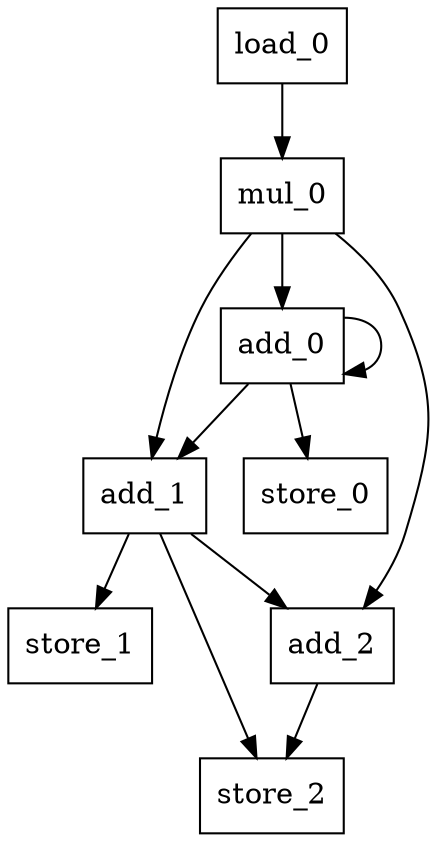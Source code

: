 digraph G{
	add_0[label="add_0";shape=rectangle];
	add_1[label="add_1";shape=rectangle];
	add_2[label="add_2";shape=rectangle];
	mul_0[label="mul_0";shape=rectangle];
	load_0[label="load_0";shape=rectangle];
	store_0[label="store_0";shape=rectangle];
	store_1[label="store_1";shape=rectangle];
	store_2[label="store_2";shape=rectangle];
add_0->add_0;
add_0->add_1;
add_0->store_0;
add_1->add_2;
add_1->store_1;
add_1->store_2;
add_2->store_2;
load_0->mul_0;
mul_0->add_0;
mul_0->add_1;
mul_0->add_2;
}
